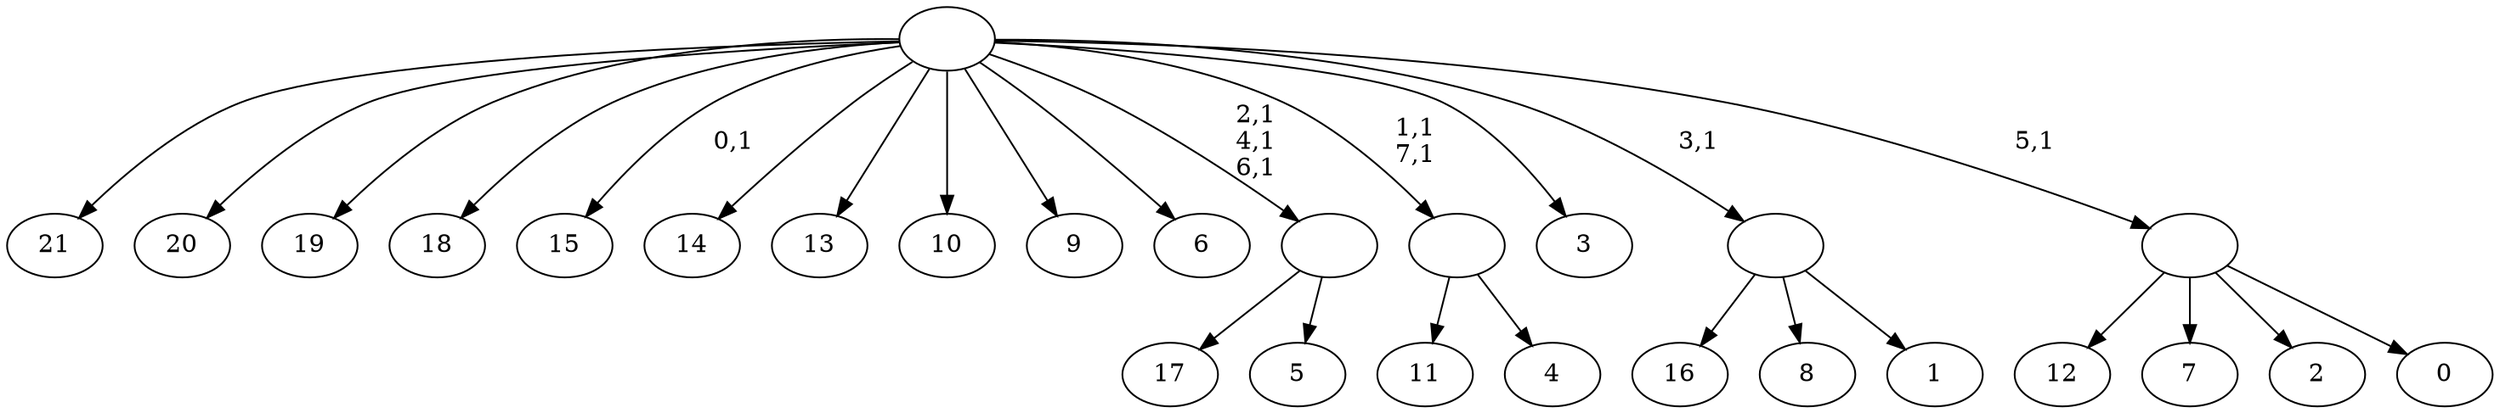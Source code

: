 digraph T {
	30 [label="21"]
	29 [label="20"]
	28 [label="19"]
	27 [label="18"]
	26 [label="17"]
	25 [label="16"]
	24 [label="15"]
	22 [label="14"]
	21 [label="13"]
	20 [label="12"]
	19 [label="11"]
	18 [label="10"]
	17 [label="9"]
	16 [label="8"]
	15 [label="7"]
	14 [label="6"]
	13 [label="5"]
	12 [label=""]
	9 [label="4"]
	8 [label=""]
	6 [label="3"]
	5 [label="2"]
	4 [label="1"]
	3 [label=""]
	2 [label="0"]
	1 [label=""]
	0 [label=""]
	12 -> 26 [label=""]
	12 -> 13 [label=""]
	8 -> 19 [label=""]
	8 -> 9 [label=""]
	3 -> 25 [label=""]
	3 -> 16 [label=""]
	3 -> 4 [label=""]
	1 -> 20 [label=""]
	1 -> 15 [label=""]
	1 -> 5 [label=""]
	1 -> 2 [label=""]
	0 -> 8 [label="1,1\n7,1"]
	0 -> 12 [label="2,1\n4,1\n6,1"]
	0 -> 24 [label="0,1"]
	0 -> 30 [label=""]
	0 -> 29 [label=""]
	0 -> 28 [label=""]
	0 -> 27 [label=""]
	0 -> 22 [label=""]
	0 -> 21 [label=""]
	0 -> 18 [label=""]
	0 -> 17 [label=""]
	0 -> 14 [label=""]
	0 -> 6 [label=""]
	0 -> 3 [label="3,1"]
	0 -> 1 [label="5,1"]
}
